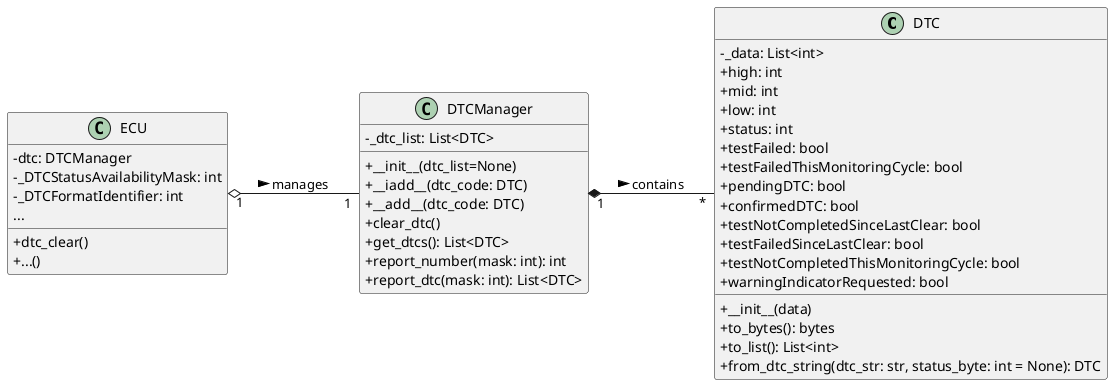 @startuml DTC
left to right direction
skinparam classAttributeIconSize 0

class DTC {
    - _data: List<int>
    + __init__(data)
    + high: int
    + mid: int
    + low: int
    + status: int
    + testFailed: bool
    + testFailedThisMonitoringCycle: bool
    + pendingDTC: bool
    + confirmedDTC: bool
    + testNotCompletedSinceLastClear: bool
    + testFailedSinceLastClear: bool
    + testNotCompletedThisMonitoringCycle: bool
    + warningIndicatorRequested: bool
    + to_bytes(): bytes
    + to_list(): List<int>
    + from_dtc_string(dtc_str: str, status_byte: int = None): DTC
}

class DTCManager {
    - _dtc_list: List<DTC>
    + __init__(dtc_list=None)
    + __iadd__(dtc_code: DTC)
    + __add__(dtc_code: DTC)
    + clear_dtc()
    + get_dtcs(): List<DTC>
    + report_number(mask: int): int
    + report_dtc(mask: int): List<DTC>
}

class ECU {
    - dtc: DTCManager
    - _DTCStatusAvailabilityMask: int
    - _DTCFormatIdentifier: int
    + dtc_clear()
    ...
    + ...()
}

ECU "1" o-- "1" DTCManager : manages >
DTCManager "1" *-- "*" DTC : contains >

@enduml